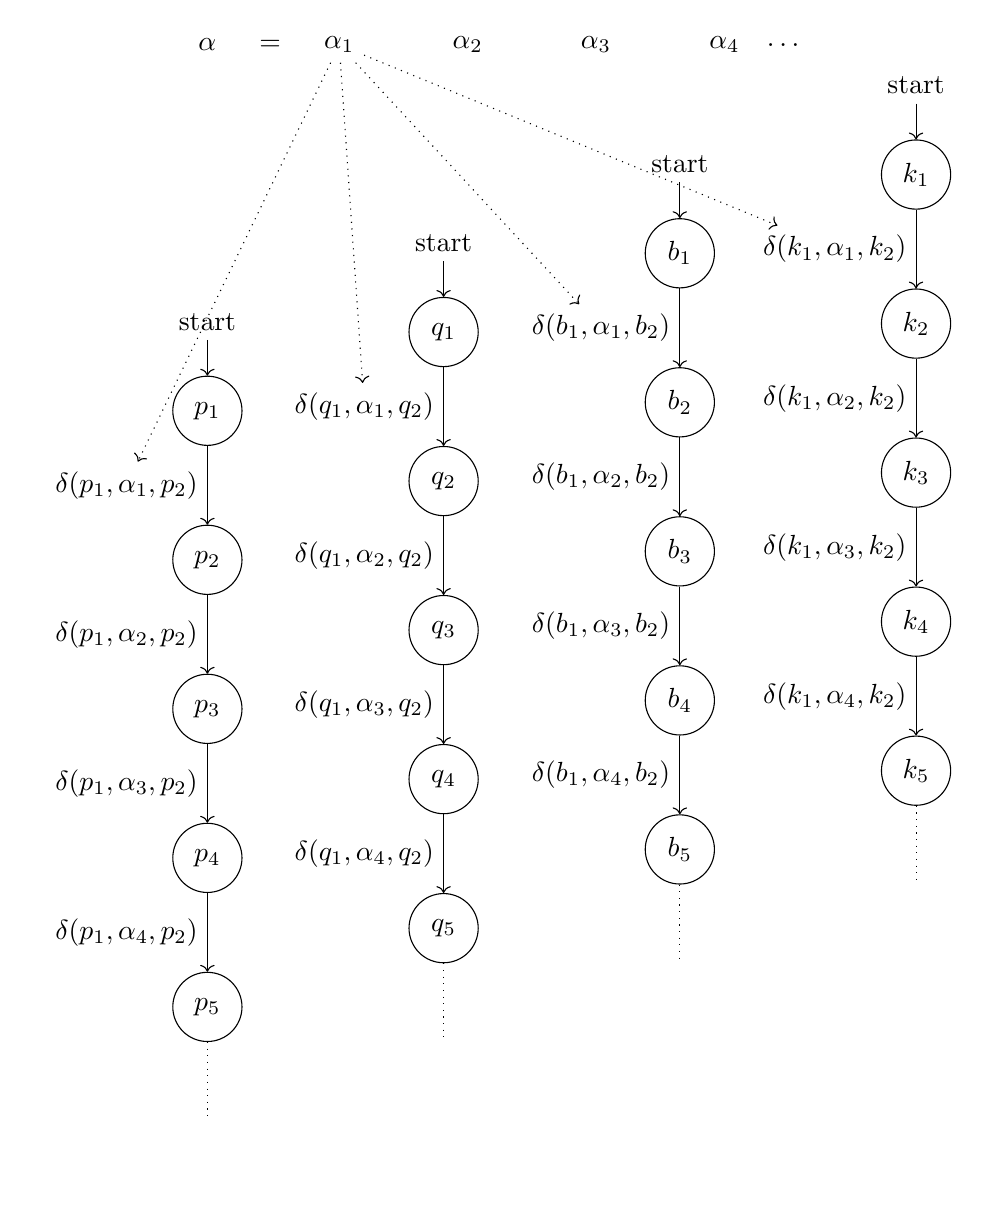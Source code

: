 \newcommand{\y}[1]{%
  0.5*#1
}
% usage: \pbarun[state modifier]{identifier}{position}{sequence name}
\newcommand{\pbarun}[5][]{%
  \node [#1, #5] (#2 1) at #3 {${#4}_{1}$};
  \node [#5, below = of #2 1] (#2 2) {${#4}_{2}$};
  \node [#5, below = of #2 2] (#2 3) {${#4}_{3}$};
  \node [#5, below = of #2 3] (#2 4) {${#4}_{4}$};
  \node [#5, below = of #2 4] (#2 5) {${#4}_{5}$};
  \node [#5, draw = none, fill = none, below = of #2 5] (#2 end) {};

  \draw[->, draw] (#2 1) to node[left] (#2 1-2) {$\delta({#4}_{1}, \alpha_{1}, {#4}_{2})$} (#2 2);
  \draw[->, draw] (#2 2) to node[left] (#2 2-3) {$\delta({#4}_{1}, \alpha_{2}, {#4}_{2})$} (#2 3);
  \draw[->, draw] (#2 3) to node[left] (#2 3-4) {$\delta({#4}_{1}, \alpha_{3}, {#4}_{2})$} (#2 4);
  \draw[->, draw] (#2 4) to node[left] (#2 4-5) {$\delta({#4}_{1}, \alpha_{4}, {#4}_{2})$} (#2 5);
  \draw[draw, dotted] (#2 5) to (#2 end);
}
\begin{tikzpicture}
  \foreach \seqname [count = \counter from 1] in {p, q, b, k} {
    \pbarun[initial above]{\seqname}{(3*\counter, 2*\y{\counter})}
      {\seqname}{minimum width = 1cm, state};
  }
  \node [above = 4 of p 1] (alpha) {$\alpha$};
  \node [right = 0.3 of alpha] (alpha eq) {$=$};
  \node [right = 0.3 of alpha eq] (alpha 1) {$\alpha_{1}$};
  \node [right = 1 of alpha 1] (alpha 2) {$\alpha_{2}$};
  \node [right = 1 of alpha 2] (alpha 3) {$\alpha_{3}$};
  \node [right = 1 of alpha 3] (alpha 4) {$\alpha_{4}$};
  \node [right = 0.1 of alpha 4] (alpha dots) {$\dots$};

  \draw [->, dotted] (alpha 1) to (p 1-2);
  \draw [->, dotted] (alpha 1) to (q 1-2);
  \draw [->, dotted] (alpha 1) to (b 1-2);
  \draw [->, dotted] (alpha 1) to (k 1-2);
\end{tikzpicture}
